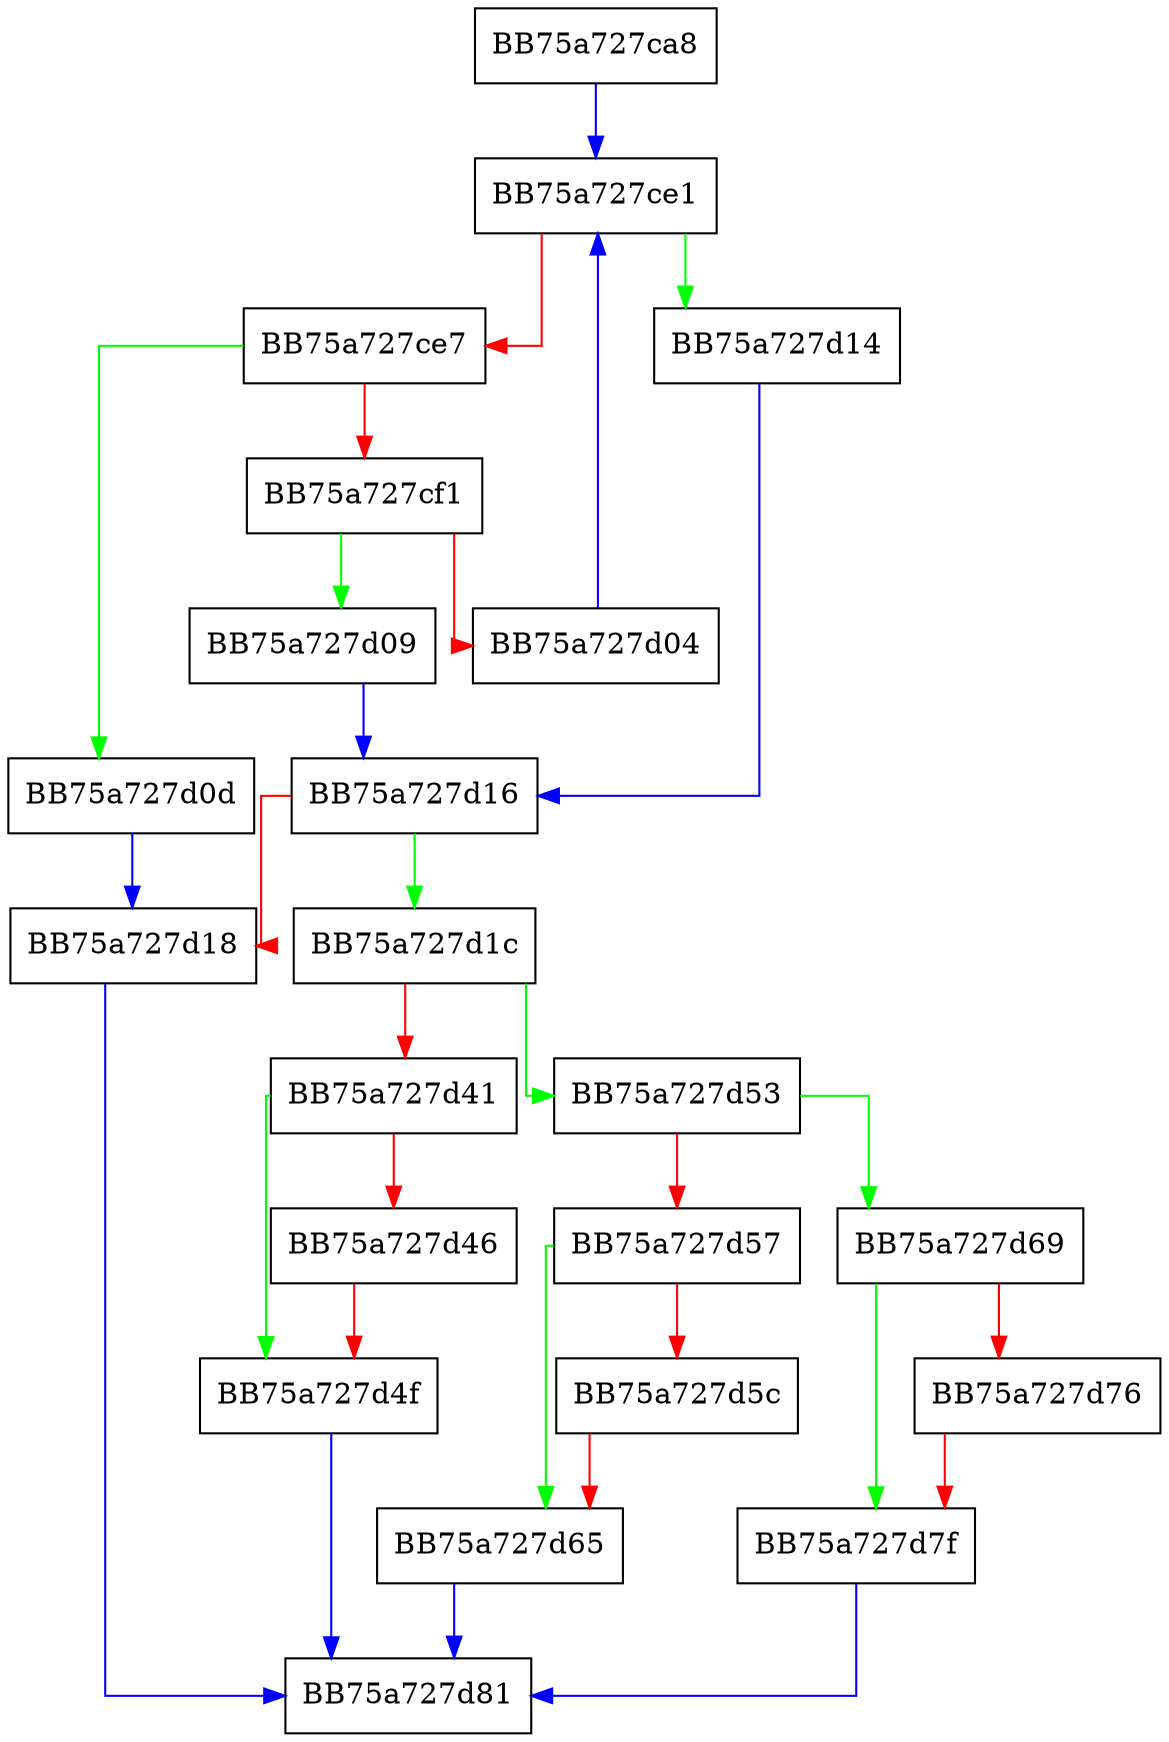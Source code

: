 digraph UtilRawGetLoadedKernel32ProcAddress {
  node [shape="box"];
  graph [splines=ortho];
  BB75a727ca8 -> BB75a727ce1 [color="blue"];
  BB75a727ce1 -> BB75a727d14 [color="green"];
  BB75a727ce1 -> BB75a727ce7 [color="red"];
  BB75a727ce7 -> BB75a727d0d [color="green"];
  BB75a727ce7 -> BB75a727cf1 [color="red"];
  BB75a727cf1 -> BB75a727d09 [color="green"];
  BB75a727cf1 -> BB75a727d04 [color="red"];
  BB75a727d04 -> BB75a727ce1 [color="blue"];
  BB75a727d09 -> BB75a727d16 [color="blue"];
  BB75a727d0d -> BB75a727d18 [color="blue"];
  BB75a727d14 -> BB75a727d16 [color="blue"];
  BB75a727d16 -> BB75a727d1c [color="green"];
  BB75a727d16 -> BB75a727d18 [color="red"];
  BB75a727d18 -> BB75a727d81 [color="blue"];
  BB75a727d1c -> BB75a727d53 [color="green"];
  BB75a727d1c -> BB75a727d41 [color="red"];
  BB75a727d41 -> BB75a727d4f [color="green"];
  BB75a727d41 -> BB75a727d46 [color="red"];
  BB75a727d46 -> BB75a727d4f [color="red"];
  BB75a727d4f -> BB75a727d81 [color="blue"];
  BB75a727d53 -> BB75a727d69 [color="green"];
  BB75a727d53 -> BB75a727d57 [color="red"];
  BB75a727d57 -> BB75a727d65 [color="green"];
  BB75a727d57 -> BB75a727d5c [color="red"];
  BB75a727d5c -> BB75a727d65 [color="red"];
  BB75a727d65 -> BB75a727d81 [color="blue"];
  BB75a727d69 -> BB75a727d7f [color="green"];
  BB75a727d69 -> BB75a727d76 [color="red"];
  BB75a727d76 -> BB75a727d7f [color="red"];
  BB75a727d7f -> BB75a727d81 [color="blue"];
}